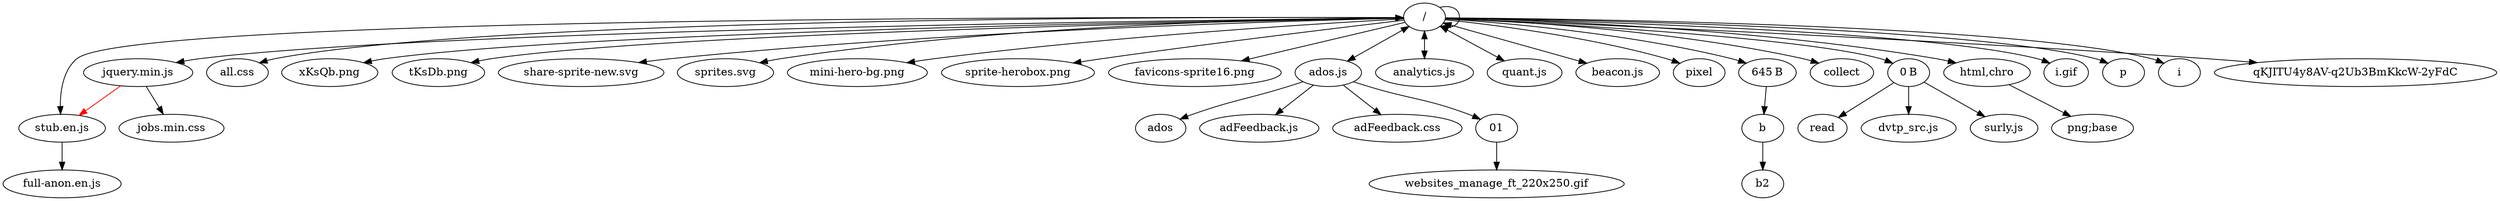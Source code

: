 strict digraph G {
ratio=compress;
concentrate=true;
"/" -> "/";
"/" -> "jquery.min.js";
"/" -> "stub.en.js";
"/" -> "all.css";
"/" -> "xKsQb.png";
"/" -> "tKsDb.png";
"/" -> "share-sprite-new.svg";
"/" -> "sprites.svg";
"/" -> "mini-hero-bg.png";
"/" -> "sprite-herobox.png";
"/" -> "favicons-sprite16.png";
"/" -> "ados.js";
"/" -> "analytics.js";
"/" -> "quant.js";
"/" -> "beacon.js";
"stub.en.js" -> "full-anon.en.js";
"ados.js" -> "ados";
"/" -> "pixel";
"645 B" -> "b";
"/" -> "collect";
"b" -> "b2";
"ados.js" -> "adFeedback.js";
"ados.js" -> "adFeedback.css";
"0 B" -> "read";
"html,chro" -> "png;base";
"ados.js" -> "01";
"/" -> "i.gif";
"0 B" -> "dvtp_src.js";
"01" -> "websites_manage_ft_220x250.gif";
"0 B" -> "surly.js";
"/" -> "p";
"jquery.min.js" -> "jobs.min.css";
"/" -> "i";
"/" -> "qKJITU4y8AV-q2Ub3BmKkcW-2yFdC";
"/" -> "html,chro";
"/" -> "0 B";
"/" -> "645 B";
"jquery.min.js" -> "stub.en.js"[color=red];
"stub.en.js" -> "/"[color=red];
"jquery.min.js" -> "/"[color=red];
"beacon.js" -> "/"[color=red];
"analytics.js" -> "/"[color=red];
"quant.js" -> "/"[color=red];
"ados.js" -> "/"[color=red];
}
